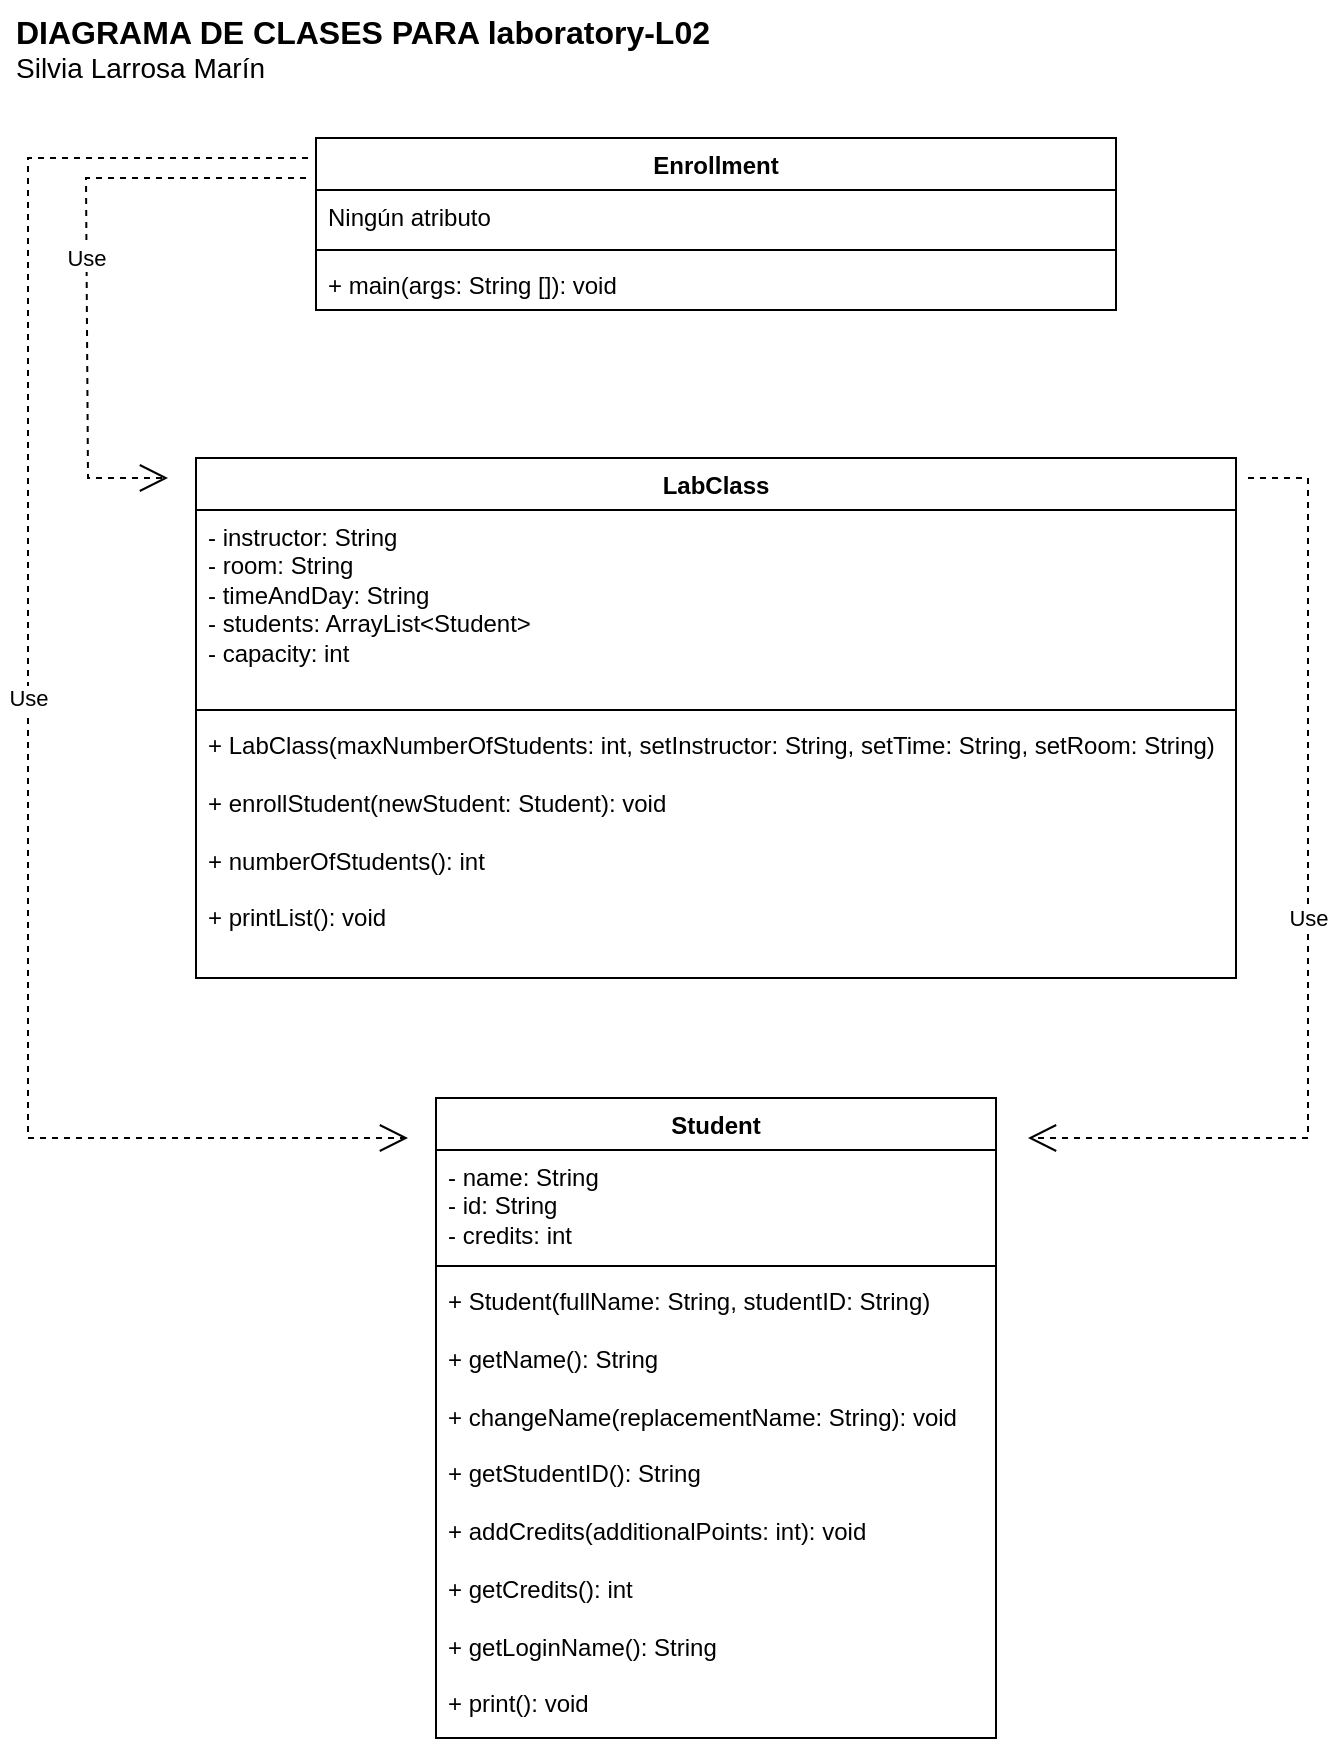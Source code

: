 <mxfile version="28.2.5">
  <diagram name="Página-1" id="yFWEdFx_pzj6iNNYCIX0">
    <mxGraphModel dx="781" dy="924" grid="1" gridSize="10" guides="1" tooltips="1" connect="1" arrows="1" fold="1" page="1" pageScale="1" pageWidth="827" pageHeight="1169" math="0" shadow="0">
      <root>
        <mxCell id="0" />
        <mxCell id="1" parent="0" />
        <mxCell id="IFq0lf7D-KjwC9qCTG9V-1" value="Enrollment" style="swimlane;fontStyle=1;align=center;verticalAlign=top;childLayout=stackLayout;horizontal=1;startSize=26;horizontalStack=0;resizeParent=1;resizeParentMax=0;resizeLast=0;collapsible=1;marginBottom=0;whiteSpace=wrap;html=1;" parent="1" vertex="1">
          <mxGeometry x="214" y="80" width="400" height="86" as="geometry" />
        </mxCell>
        <mxCell id="IFq0lf7D-KjwC9qCTG9V-2" value="Ningún atributo" style="text;strokeColor=none;fillColor=none;align=left;verticalAlign=top;spacingLeft=4;spacingRight=4;overflow=hidden;rotatable=0;points=[[0,0.5],[1,0.5]];portConstraint=eastwest;whiteSpace=wrap;html=1;" parent="IFq0lf7D-KjwC9qCTG9V-1" vertex="1">
          <mxGeometry y="26" width="400" height="26" as="geometry" />
        </mxCell>
        <mxCell id="IFq0lf7D-KjwC9qCTG9V-3" value="" style="line;strokeWidth=1;fillColor=none;align=left;verticalAlign=middle;spacingTop=-1;spacingLeft=3;spacingRight=3;rotatable=0;labelPosition=right;points=[];portConstraint=eastwest;strokeColor=inherit;" parent="IFq0lf7D-KjwC9qCTG9V-1" vertex="1">
          <mxGeometry y="52" width="400" height="8" as="geometry" />
        </mxCell>
        <mxCell id="IFq0lf7D-KjwC9qCTG9V-4" value="+ main(args: String []): void" style="text;strokeColor=none;fillColor=none;align=left;verticalAlign=top;spacingLeft=4;spacingRight=4;overflow=hidden;rotatable=0;points=[[0,0.5],[1,0.5]];portConstraint=eastwest;whiteSpace=wrap;html=1;" parent="IFq0lf7D-KjwC9qCTG9V-1" vertex="1">
          <mxGeometry y="60" width="400" height="26" as="geometry" />
        </mxCell>
        <mxCell id="a8PeFh2Or1CP71b6lPIh-4" value="LabClass" style="swimlane;fontStyle=1;align=center;verticalAlign=top;childLayout=stackLayout;horizontal=1;startSize=26;horizontalStack=0;resizeParent=1;resizeParentMax=0;resizeLast=0;collapsible=1;marginBottom=0;whiteSpace=wrap;html=1;" vertex="1" parent="1">
          <mxGeometry x="154" y="240" width="520" height="260" as="geometry" />
        </mxCell>
        <mxCell id="a8PeFh2Or1CP71b6lPIh-5" value="&lt;div&gt;- instructor: String&lt;/div&gt;&lt;div&gt;- room: String&lt;/div&gt;&lt;div&gt;- timeAndDay: String&lt;/div&gt;&lt;div&gt;- students: ArrayList&amp;lt;Student&amp;gt;&lt;/div&gt;&lt;div&gt;- capacity: int&lt;/div&gt;" style="text;strokeColor=none;fillColor=none;align=left;verticalAlign=top;spacingLeft=4;spacingRight=4;overflow=hidden;rotatable=0;points=[[0,0.5],[1,0.5]];portConstraint=eastwest;whiteSpace=wrap;html=1;" vertex="1" parent="a8PeFh2Or1CP71b6lPIh-4">
          <mxGeometry y="26" width="520" height="96" as="geometry" />
        </mxCell>
        <mxCell id="a8PeFh2Or1CP71b6lPIh-6" value="" style="line;strokeWidth=1;fillColor=none;align=left;verticalAlign=middle;spacingTop=-1;spacingLeft=3;spacingRight=3;rotatable=0;labelPosition=right;points=[];portConstraint=eastwest;strokeColor=inherit;" vertex="1" parent="a8PeFh2Or1CP71b6lPIh-4">
          <mxGeometry y="122" width="520" height="8" as="geometry" />
        </mxCell>
        <mxCell id="a8PeFh2Or1CP71b6lPIh-7" value="&lt;div&gt;+ LabClass(maxNumberOfStudents: int, setInstructor: String, setTime: String, setRoom: String)&lt;/div&gt;&lt;div&gt;&lt;br&gt;&lt;/div&gt;&lt;div&gt;+ enrollStudent(newStudent: Student): void&lt;/div&gt;&lt;div&gt;&lt;br&gt;&lt;/div&gt;&lt;div&gt;+ numberOfStudents(): int&lt;/div&gt;&lt;div&gt;&lt;br&gt;&lt;/div&gt;&lt;div&gt;+ printList(): void&lt;/div&gt;" style="text;strokeColor=none;fillColor=none;align=left;verticalAlign=top;spacingLeft=4;spacingRight=4;overflow=hidden;rotatable=0;points=[[0,0.5],[1,0.5]];portConstraint=eastwest;whiteSpace=wrap;html=1;" vertex="1" parent="a8PeFh2Or1CP71b6lPIh-4">
          <mxGeometry y="130" width="520" height="130" as="geometry" />
        </mxCell>
        <mxCell id="a8PeFh2Or1CP71b6lPIh-8" value="Student" style="swimlane;fontStyle=1;align=center;verticalAlign=top;childLayout=stackLayout;horizontal=1;startSize=26;horizontalStack=0;resizeParent=1;resizeParentMax=0;resizeLast=0;collapsible=1;marginBottom=0;whiteSpace=wrap;html=1;" vertex="1" parent="1">
          <mxGeometry x="274" y="560" width="280" height="320" as="geometry" />
        </mxCell>
        <mxCell id="a8PeFh2Or1CP71b6lPIh-9" value="&lt;div&gt;- name: String&lt;/div&gt;&lt;div&gt;- id: String&lt;/div&gt;&lt;div&gt;- credits: int&lt;/div&gt;" style="text;strokeColor=none;fillColor=none;align=left;verticalAlign=top;spacingLeft=4;spacingRight=4;overflow=hidden;rotatable=0;points=[[0,0.5],[1,0.5]];portConstraint=eastwest;whiteSpace=wrap;html=1;" vertex="1" parent="a8PeFh2Or1CP71b6lPIh-8">
          <mxGeometry y="26" width="280" height="54" as="geometry" />
        </mxCell>
        <mxCell id="a8PeFh2Or1CP71b6lPIh-10" value="" style="line;strokeWidth=1;fillColor=none;align=left;verticalAlign=middle;spacingTop=-1;spacingLeft=3;spacingRight=3;rotatable=0;labelPosition=right;points=[];portConstraint=eastwest;strokeColor=inherit;" vertex="1" parent="a8PeFh2Or1CP71b6lPIh-8">
          <mxGeometry y="80" width="280" height="8" as="geometry" />
        </mxCell>
        <mxCell id="a8PeFh2Or1CP71b6lPIh-11" value="&lt;div&gt;+ Student(fullName: String, studentID: String)&lt;/div&gt;&lt;div&gt;&lt;br&gt;&lt;/div&gt;&lt;div&gt;+ getName(): String&lt;/div&gt;&lt;div&gt;&lt;br&gt;&lt;/div&gt;&lt;div&gt;+ changeName(replacementName: String): void&lt;/div&gt;&lt;div&gt;&lt;br&gt;&lt;/div&gt;&lt;div&gt;+ getStudentID(): String&lt;/div&gt;&lt;div&gt;&lt;br&gt;&lt;/div&gt;&lt;div&gt;+ addCredits(additionalPoints: int): void&lt;/div&gt;&lt;div&gt;&lt;br&gt;&lt;/div&gt;&lt;div&gt;+ getCredits(): int&lt;/div&gt;&lt;div&gt;&lt;br&gt;&lt;/div&gt;&lt;div&gt;+ getLoginName(): String&lt;/div&gt;&lt;div&gt;&lt;br&gt;&lt;/div&gt;&lt;div&gt;+ print(): void&lt;/div&gt;&lt;div&gt;&lt;br&gt;&lt;/div&gt;" style="text;strokeColor=none;fillColor=none;align=left;verticalAlign=top;spacingLeft=4;spacingRight=4;overflow=hidden;rotatable=0;points=[[0,0.5],[1,0.5]];portConstraint=eastwest;whiteSpace=wrap;html=1;" vertex="1" parent="a8PeFh2Or1CP71b6lPIh-8">
          <mxGeometry y="88" width="280" height="232" as="geometry" />
        </mxCell>
        <mxCell id="a8PeFh2Or1CP71b6lPIh-12" value="Use" style="endArrow=open;endSize=12;dashed=1;html=1;rounded=0;" edge="1" parent="1">
          <mxGeometry width="160" relative="1" as="geometry">
            <mxPoint x="209" y="100" as="sourcePoint" />
            <mxPoint x="140" y="250" as="targetPoint" />
            <Array as="points">
              <mxPoint x="99" y="100" />
              <mxPoint x="100" y="250" />
              <mxPoint x="130" y="250" />
            </Array>
          </mxGeometry>
        </mxCell>
        <mxCell id="a8PeFh2Or1CP71b6lPIh-13" value="Use" style="endArrow=open;endSize=12;dashed=1;html=1;rounded=0;" edge="1" parent="1">
          <mxGeometry width="160" relative="1" as="geometry">
            <mxPoint x="210" y="90" as="sourcePoint" />
            <mxPoint x="260" y="580" as="targetPoint" />
            <Array as="points">
              <mxPoint x="70" y="90" />
              <mxPoint x="70" y="580" />
            </Array>
          </mxGeometry>
        </mxCell>
        <mxCell id="a8PeFh2Or1CP71b6lPIh-14" value="Use" style="endArrow=open;endSize=12;dashed=1;html=1;rounded=0;" edge="1" parent="1">
          <mxGeometry width="160" relative="1" as="geometry">
            <mxPoint x="680" y="250" as="sourcePoint" />
            <mxPoint x="570" y="580" as="targetPoint" />
            <Array as="points">
              <mxPoint x="710" y="250" />
              <mxPoint x="710" y="580" />
            </Array>
          </mxGeometry>
        </mxCell>
        <mxCell id="a8PeFh2Or1CP71b6lPIh-15" value="&lt;div&gt;&lt;b&gt;&lt;font style=&quot;font-size: 16px;&quot;&gt;DIAGRAMA DE CLASES PARA laboratory-L02&lt;/font&gt;&lt;/b&gt;&lt;/div&gt;&lt;div&gt;&lt;font style=&quot;font-size: 14px;&quot;&gt;Silvia Larrosa Marín&lt;/font&gt;&lt;/div&gt;" style="text;html=1;whiteSpace=wrap;overflow=hidden;rounded=0;" vertex="1" parent="1">
          <mxGeometry x="62" y="11" width="380" height="120" as="geometry" />
        </mxCell>
      </root>
    </mxGraphModel>
  </diagram>
</mxfile>
